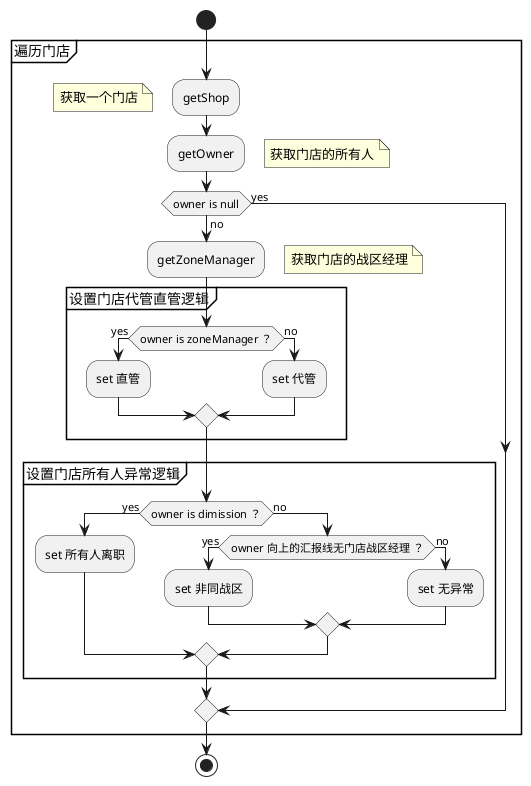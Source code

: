 #ehr巴赫门店数据拉取同步定时

@startuml
start
partition 遍历门店 {
:getShop;
floating note left: 获取一个门店

:getOwner;
floating note right: 获取门店的所有人
if(owner is null) then(yes)
else(no)

:getZoneManager;

floating note right: 获取门店的战区经理


partition 设置门店代管直管逻辑 {

if (owner is zoneManager ？) then (yes)
:set 直管;
else(no)
:set 代管;
endif
}

partition 设置门店所有人异常逻辑 {

if (owner is dimission ？) then (yes)
:set 所有人离职;
else(no)

    if (owner 向上的汇报线无门店战区经理 ？) then (yes)
    :set 非同战区;
    else(no)
    :set 无异常;
    endif

endif
}
endif


}
stop
@enduml